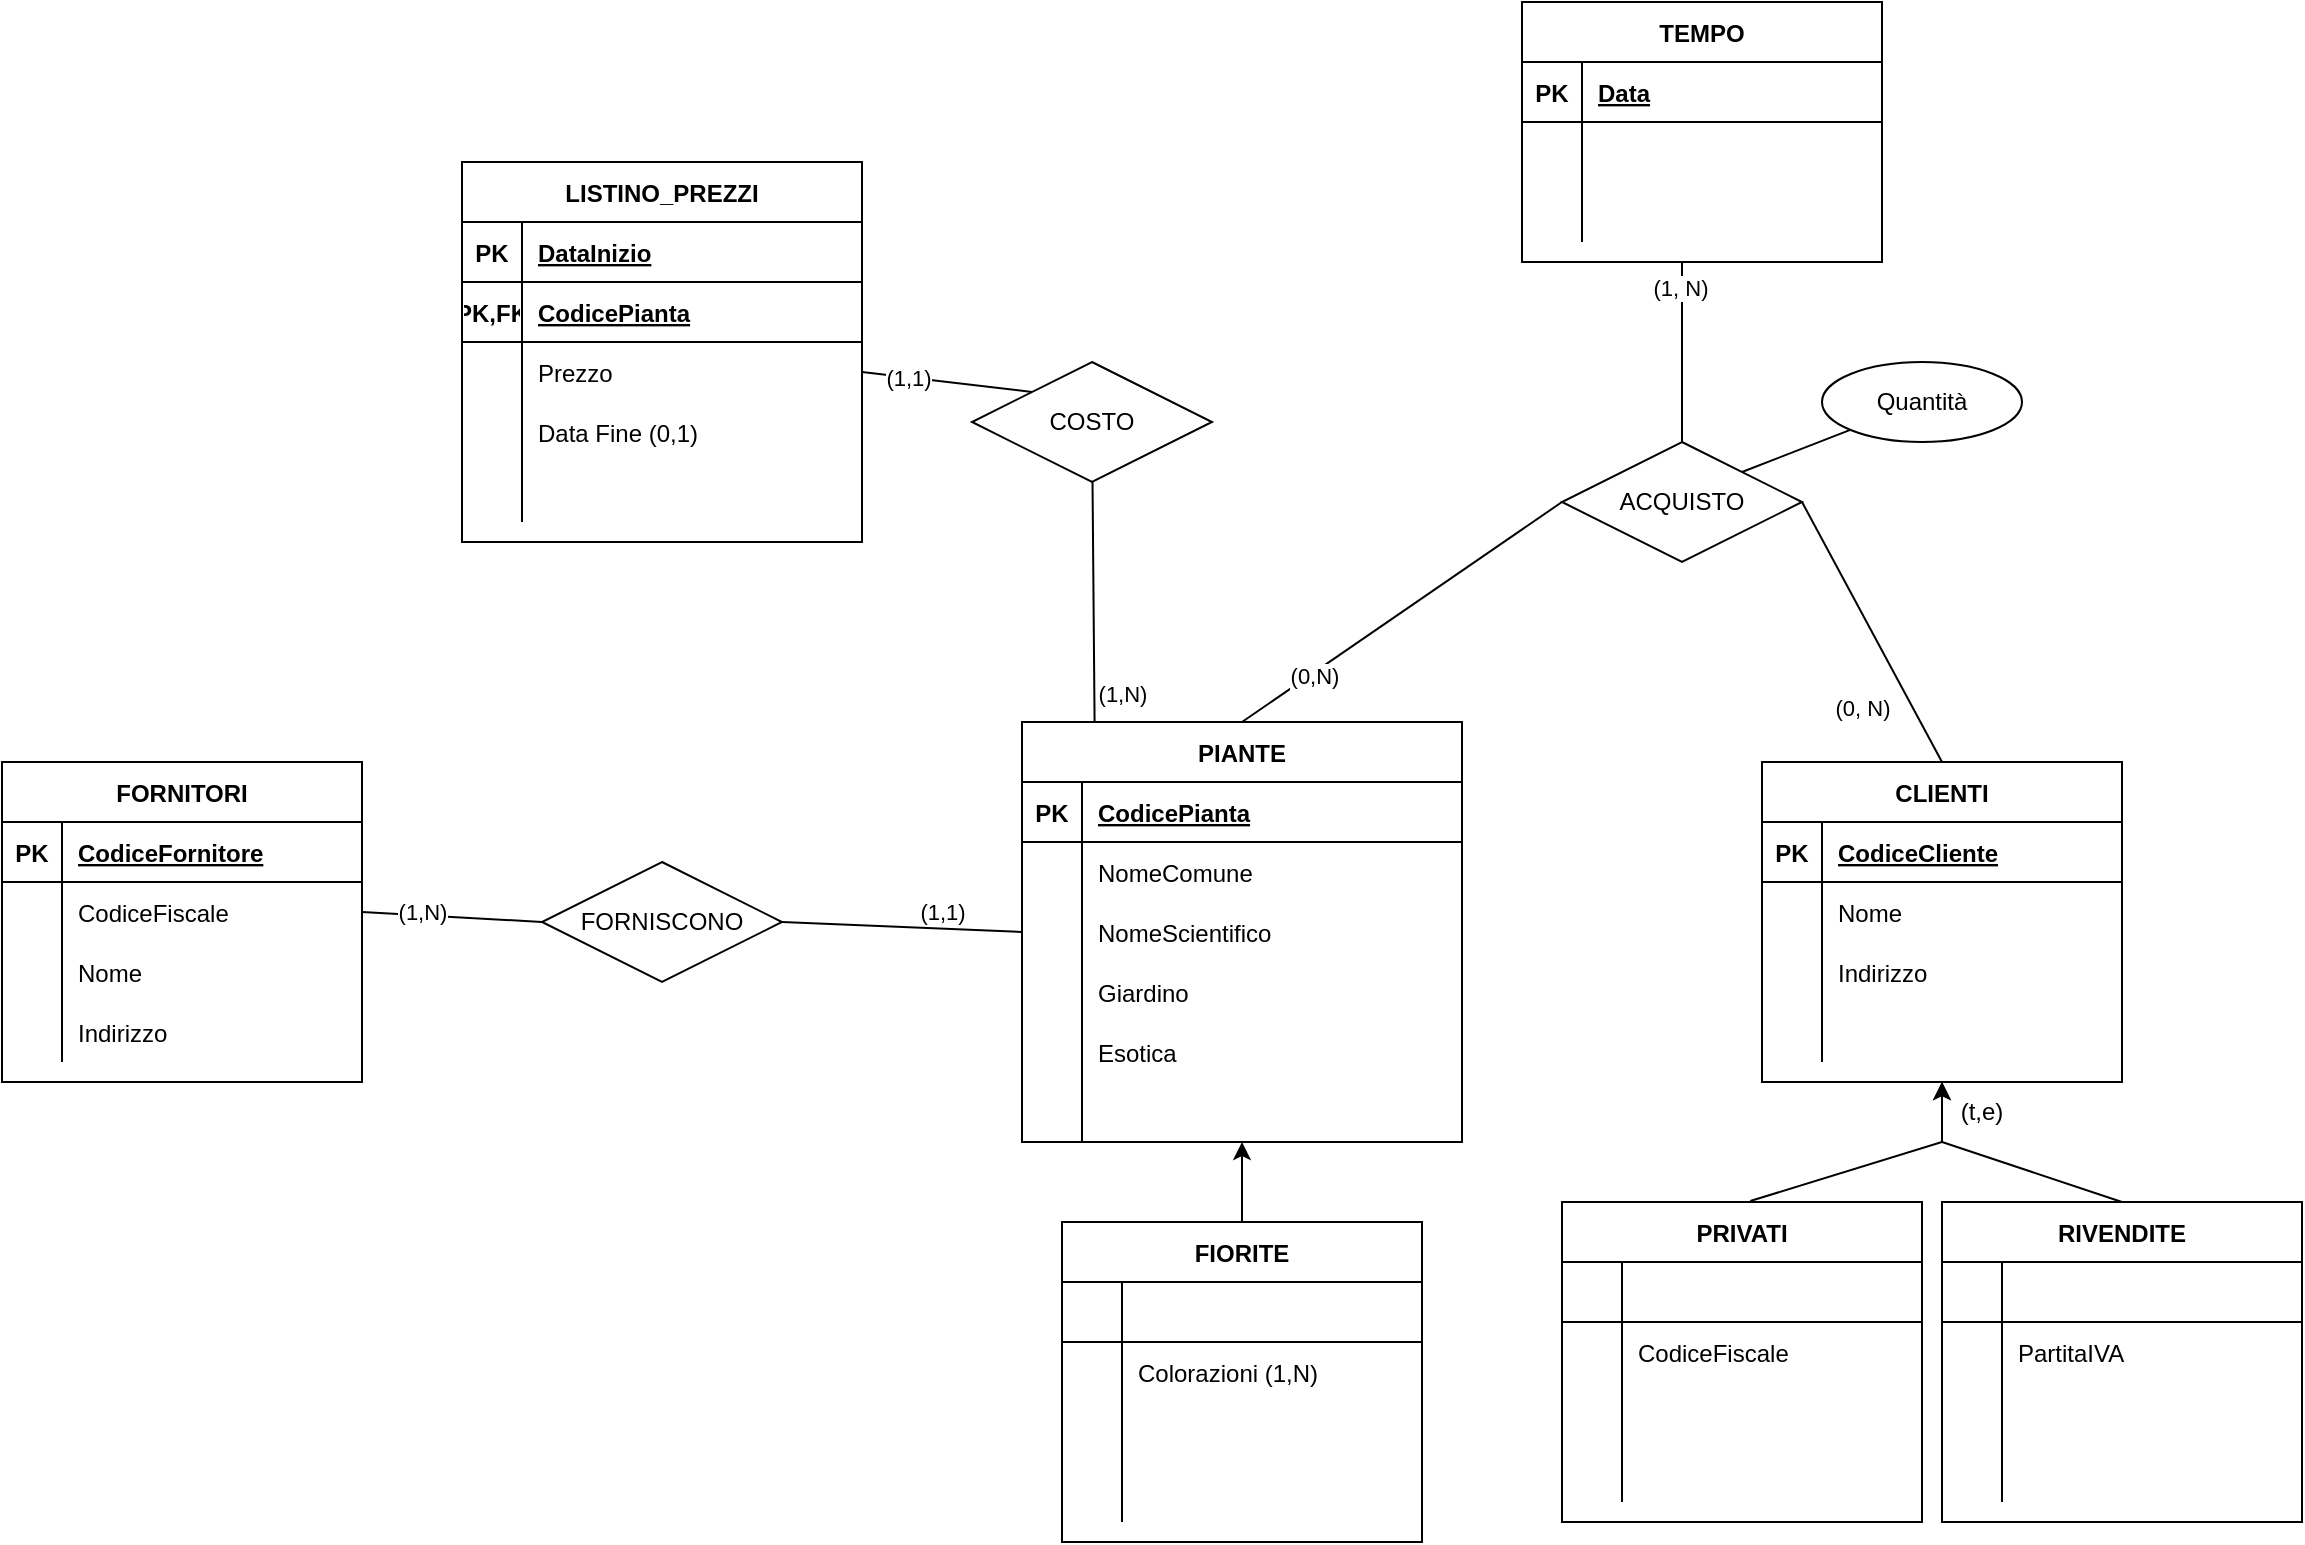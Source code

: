 <mxfile version="16.5.2" type="google"><diagram id="R2lEEEUBdFMjLlhIrx00" name="Page-1"><mxGraphModel dx="2506" dy="1959" grid="1" gridSize="10" guides="1" tooltips="1" connect="1" arrows="1" fold="1" page="1" pageScale="1" pageWidth="850" pageHeight="1100" math="0" shadow="0" extFonts="Permanent Marker^https://fonts.googleapis.com/css?family=Permanent+Marker"><root><mxCell id="0"/><mxCell id="1" parent="0"/><mxCell id="Vq4jefteLYb9g-fXjRY--1" value="PIANTE" style="shape=table;startSize=30;container=1;collapsible=1;childLayout=tableLayout;fixedRows=1;rowLines=0;fontStyle=1;align=center;resizeLast=1;" vertex="1" parent="1"><mxGeometry x="120" y="60" width="220" height="210" as="geometry"/></mxCell><mxCell id="Vq4jefteLYb9g-fXjRY--2" value="" style="shape=tableRow;horizontal=0;startSize=0;swimlaneHead=0;swimlaneBody=0;fillColor=none;collapsible=0;dropTarget=0;points=[[0,0.5],[1,0.5]];portConstraint=eastwest;top=0;left=0;right=0;bottom=1;" vertex="1" parent="Vq4jefteLYb9g-fXjRY--1"><mxGeometry y="30" width="220" height="30" as="geometry"/></mxCell><mxCell id="Vq4jefteLYb9g-fXjRY--3" value="PK" style="shape=partialRectangle;connectable=0;fillColor=none;top=0;left=0;bottom=0;right=0;fontStyle=1;overflow=hidden;" vertex="1" parent="Vq4jefteLYb9g-fXjRY--2"><mxGeometry width="30" height="30" as="geometry"><mxRectangle width="30" height="30" as="alternateBounds"/></mxGeometry></mxCell><mxCell id="Vq4jefteLYb9g-fXjRY--4" value="CodicePianta" style="shape=partialRectangle;connectable=0;fillColor=none;top=0;left=0;bottom=0;right=0;align=left;spacingLeft=6;fontStyle=5;overflow=hidden;" vertex="1" parent="Vq4jefteLYb9g-fXjRY--2"><mxGeometry x="30" width="190" height="30" as="geometry"><mxRectangle width="190" height="30" as="alternateBounds"/></mxGeometry></mxCell><mxCell id="Vq4jefteLYb9g-fXjRY--5" value="" style="shape=tableRow;horizontal=0;startSize=0;swimlaneHead=0;swimlaneBody=0;fillColor=none;collapsible=0;dropTarget=0;points=[[0,0.5],[1,0.5]];portConstraint=eastwest;top=0;left=0;right=0;bottom=0;" vertex="1" parent="Vq4jefteLYb9g-fXjRY--1"><mxGeometry y="60" width="220" height="30" as="geometry"/></mxCell><mxCell id="Vq4jefteLYb9g-fXjRY--6" value="" style="shape=partialRectangle;connectable=0;fillColor=none;top=0;left=0;bottom=0;right=0;editable=1;overflow=hidden;" vertex="1" parent="Vq4jefteLYb9g-fXjRY--5"><mxGeometry width="30" height="30" as="geometry"><mxRectangle width="30" height="30" as="alternateBounds"/></mxGeometry></mxCell><mxCell id="Vq4jefteLYb9g-fXjRY--7" value="NomeComune" style="shape=partialRectangle;connectable=0;fillColor=none;top=0;left=0;bottom=0;right=0;align=left;spacingLeft=6;overflow=hidden;" vertex="1" parent="Vq4jefteLYb9g-fXjRY--5"><mxGeometry x="30" width="190" height="30" as="geometry"><mxRectangle width="190" height="30" as="alternateBounds"/></mxGeometry></mxCell><mxCell id="Vq4jefteLYb9g-fXjRY--8" value="" style="shape=tableRow;horizontal=0;startSize=0;swimlaneHead=0;swimlaneBody=0;fillColor=none;collapsible=0;dropTarget=0;points=[[0,0.5],[1,0.5]];portConstraint=eastwest;top=0;left=0;right=0;bottom=0;" vertex="1" parent="Vq4jefteLYb9g-fXjRY--1"><mxGeometry y="90" width="220" height="30" as="geometry"/></mxCell><mxCell id="Vq4jefteLYb9g-fXjRY--9" value="" style="shape=partialRectangle;connectable=0;fillColor=none;top=0;left=0;bottom=0;right=0;editable=1;overflow=hidden;" vertex="1" parent="Vq4jefteLYb9g-fXjRY--8"><mxGeometry width="30" height="30" as="geometry"><mxRectangle width="30" height="30" as="alternateBounds"/></mxGeometry></mxCell><mxCell id="Vq4jefteLYb9g-fXjRY--10" value="NomeScientifico" style="shape=partialRectangle;connectable=0;fillColor=none;top=0;left=0;bottom=0;right=0;align=left;spacingLeft=6;overflow=hidden;" vertex="1" parent="Vq4jefteLYb9g-fXjRY--8"><mxGeometry x="30" width="190" height="30" as="geometry"><mxRectangle width="190" height="30" as="alternateBounds"/></mxGeometry></mxCell><mxCell id="Vq4jefteLYb9g-fXjRY--11" value="" style="shape=tableRow;horizontal=0;startSize=0;swimlaneHead=0;swimlaneBody=0;fillColor=none;collapsible=0;dropTarget=0;points=[[0,0.5],[1,0.5]];portConstraint=eastwest;top=0;left=0;right=0;bottom=0;" vertex="1" parent="Vq4jefteLYb9g-fXjRY--1"><mxGeometry y="120" width="220" height="30" as="geometry"/></mxCell><mxCell id="Vq4jefteLYb9g-fXjRY--12" value="" style="shape=partialRectangle;connectable=0;fillColor=none;top=0;left=0;bottom=0;right=0;editable=1;overflow=hidden;" vertex="1" parent="Vq4jefteLYb9g-fXjRY--11"><mxGeometry width="30" height="30" as="geometry"><mxRectangle width="30" height="30" as="alternateBounds"/></mxGeometry></mxCell><mxCell id="Vq4jefteLYb9g-fXjRY--13" value="Giardino" style="shape=partialRectangle;connectable=0;fillColor=none;top=0;left=0;bottom=0;right=0;align=left;spacingLeft=6;overflow=hidden;" vertex="1" parent="Vq4jefteLYb9g-fXjRY--11"><mxGeometry x="30" width="190" height="30" as="geometry"><mxRectangle width="190" height="30" as="alternateBounds"/></mxGeometry></mxCell><mxCell id="Vq4jefteLYb9g-fXjRY--54" value="" style="shape=tableRow;horizontal=0;startSize=0;swimlaneHead=0;swimlaneBody=0;fillColor=none;collapsible=0;dropTarget=0;points=[[0,0.5],[1,0.5]];portConstraint=eastwest;top=0;left=0;right=0;bottom=0;" vertex="1" parent="Vq4jefteLYb9g-fXjRY--1"><mxGeometry y="150" width="220" height="30" as="geometry"/></mxCell><mxCell id="Vq4jefteLYb9g-fXjRY--55" value="" style="shape=partialRectangle;connectable=0;fillColor=none;top=0;left=0;bottom=0;right=0;editable=1;overflow=hidden;" vertex="1" parent="Vq4jefteLYb9g-fXjRY--54"><mxGeometry width="30" height="30" as="geometry"><mxRectangle width="30" height="30" as="alternateBounds"/></mxGeometry></mxCell><mxCell id="Vq4jefteLYb9g-fXjRY--56" value="Esotica" style="shape=partialRectangle;connectable=0;fillColor=none;top=0;left=0;bottom=0;right=0;align=left;spacingLeft=6;overflow=hidden;" vertex="1" parent="Vq4jefteLYb9g-fXjRY--54"><mxGeometry x="30" width="190" height="30" as="geometry"><mxRectangle width="190" height="30" as="alternateBounds"/></mxGeometry></mxCell><mxCell id="Vq4jefteLYb9g-fXjRY--50" value="" style="shape=tableRow;horizontal=0;startSize=0;swimlaneHead=0;swimlaneBody=0;fillColor=none;collapsible=0;dropTarget=0;points=[[0,0.5],[1,0.5]];portConstraint=eastwest;top=0;left=0;right=0;bottom=0;" vertex="1" parent="Vq4jefteLYb9g-fXjRY--1"><mxGeometry y="180" width="220" height="30" as="geometry"/></mxCell><mxCell id="Vq4jefteLYb9g-fXjRY--51" value="" style="shape=partialRectangle;connectable=0;fillColor=none;top=0;left=0;bottom=0;right=0;editable=1;overflow=hidden;" vertex="1" parent="Vq4jefteLYb9g-fXjRY--50"><mxGeometry width="30" height="30" as="geometry"><mxRectangle width="30" height="30" as="alternateBounds"/></mxGeometry></mxCell><mxCell id="Vq4jefteLYb9g-fXjRY--52" value="" style="shape=partialRectangle;connectable=0;fillColor=none;top=0;left=0;bottom=0;right=0;align=left;spacingLeft=6;overflow=hidden;" vertex="1" parent="Vq4jefteLYb9g-fXjRY--50"><mxGeometry x="30" width="190" height="30" as="geometry"><mxRectangle width="190" height="30" as="alternateBounds"/></mxGeometry></mxCell><mxCell id="Vq4jefteLYb9g-fXjRY--70" value="FIORITE" style="shape=table;startSize=30;container=1;collapsible=1;childLayout=tableLayout;fixedRows=1;rowLines=0;fontStyle=1;align=center;resizeLast=1;" vertex="1" parent="1"><mxGeometry x="140" y="310" width="180" height="160" as="geometry"/></mxCell><mxCell id="Vq4jefteLYb9g-fXjRY--71" value="" style="shape=tableRow;horizontal=0;startSize=0;swimlaneHead=0;swimlaneBody=0;fillColor=none;collapsible=0;dropTarget=0;points=[[0,0.5],[1,0.5]];portConstraint=eastwest;top=0;left=0;right=0;bottom=1;" vertex="1" parent="Vq4jefteLYb9g-fXjRY--70"><mxGeometry y="30" width="180" height="30" as="geometry"/></mxCell><mxCell id="Vq4jefteLYb9g-fXjRY--72" value="" style="shape=partialRectangle;connectable=0;fillColor=none;top=0;left=0;bottom=0;right=0;fontStyle=1;overflow=hidden;" vertex="1" parent="Vq4jefteLYb9g-fXjRY--71"><mxGeometry width="30" height="30" as="geometry"><mxRectangle width="30" height="30" as="alternateBounds"/></mxGeometry></mxCell><mxCell id="Vq4jefteLYb9g-fXjRY--73" value="" style="shape=partialRectangle;connectable=0;fillColor=none;top=0;left=0;bottom=0;right=0;align=left;spacingLeft=6;fontStyle=5;overflow=hidden;" vertex="1" parent="Vq4jefteLYb9g-fXjRY--71"><mxGeometry x="30" width="150" height="30" as="geometry"><mxRectangle width="150" height="30" as="alternateBounds"/></mxGeometry></mxCell><mxCell id="Vq4jefteLYb9g-fXjRY--74" value="" style="shape=tableRow;horizontal=0;startSize=0;swimlaneHead=0;swimlaneBody=0;fillColor=none;collapsible=0;dropTarget=0;points=[[0,0.5],[1,0.5]];portConstraint=eastwest;top=0;left=0;right=0;bottom=0;" vertex="1" parent="Vq4jefteLYb9g-fXjRY--70"><mxGeometry y="60" width="180" height="30" as="geometry"/></mxCell><mxCell id="Vq4jefteLYb9g-fXjRY--75" value="" style="shape=partialRectangle;connectable=0;fillColor=none;top=0;left=0;bottom=0;right=0;editable=1;overflow=hidden;" vertex="1" parent="Vq4jefteLYb9g-fXjRY--74"><mxGeometry width="30" height="30" as="geometry"><mxRectangle width="30" height="30" as="alternateBounds"/></mxGeometry></mxCell><mxCell id="Vq4jefteLYb9g-fXjRY--76" value="Colorazioni (1,N)" style="shape=partialRectangle;connectable=0;fillColor=none;top=0;left=0;bottom=0;right=0;align=left;spacingLeft=6;overflow=hidden;" vertex="1" parent="Vq4jefteLYb9g-fXjRY--74"><mxGeometry x="30" width="150" height="30" as="geometry"><mxRectangle width="150" height="30" as="alternateBounds"/></mxGeometry></mxCell><mxCell id="Vq4jefteLYb9g-fXjRY--77" value="" style="shape=tableRow;horizontal=0;startSize=0;swimlaneHead=0;swimlaneBody=0;fillColor=none;collapsible=0;dropTarget=0;points=[[0,0.5],[1,0.5]];portConstraint=eastwest;top=0;left=0;right=0;bottom=0;" vertex="1" parent="Vq4jefteLYb9g-fXjRY--70"><mxGeometry y="90" width="180" height="30" as="geometry"/></mxCell><mxCell id="Vq4jefteLYb9g-fXjRY--78" value="" style="shape=partialRectangle;connectable=0;fillColor=none;top=0;left=0;bottom=0;right=0;editable=1;overflow=hidden;" vertex="1" parent="Vq4jefteLYb9g-fXjRY--77"><mxGeometry width="30" height="30" as="geometry"><mxRectangle width="30" height="30" as="alternateBounds"/></mxGeometry></mxCell><mxCell id="Vq4jefteLYb9g-fXjRY--79" value="" style="shape=partialRectangle;connectable=0;fillColor=none;top=0;left=0;bottom=0;right=0;align=left;spacingLeft=6;overflow=hidden;" vertex="1" parent="Vq4jefteLYb9g-fXjRY--77"><mxGeometry x="30" width="150" height="30" as="geometry"><mxRectangle width="150" height="30" as="alternateBounds"/></mxGeometry></mxCell><mxCell id="Vq4jefteLYb9g-fXjRY--80" value="" style="shape=tableRow;horizontal=0;startSize=0;swimlaneHead=0;swimlaneBody=0;fillColor=none;collapsible=0;dropTarget=0;points=[[0,0.5],[1,0.5]];portConstraint=eastwest;top=0;left=0;right=0;bottom=0;" vertex="1" parent="Vq4jefteLYb9g-fXjRY--70"><mxGeometry y="120" width="180" height="30" as="geometry"/></mxCell><mxCell id="Vq4jefteLYb9g-fXjRY--81" value="" style="shape=partialRectangle;connectable=0;fillColor=none;top=0;left=0;bottom=0;right=0;editable=1;overflow=hidden;" vertex="1" parent="Vq4jefteLYb9g-fXjRY--80"><mxGeometry width="30" height="30" as="geometry"><mxRectangle width="30" height="30" as="alternateBounds"/></mxGeometry></mxCell><mxCell id="Vq4jefteLYb9g-fXjRY--82" value="" style="shape=partialRectangle;connectable=0;fillColor=none;top=0;left=0;bottom=0;right=0;align=left;spacingLeft=6;overflow=hidden;" vertex="1" parent="Vq4jefteLYb9g-fXjRY--80"><mxGeometry x="30" width="150" height="30" as="geometry"><mxRectangle width="150" height="30" as="alternateBounds"/></mxGeometry></mxCell><mxCell id="Vq4jefteLYb9g-fXjRY--84" value="" style="endArrow=classic;html=1;rounded=0;exitX=0.5;exitY=0;exitDx=0;exitDy=0;entryX=0.5;entryY=1;entryDx=0;entryDy=0;entryPerimeter=0;" edge="1" parent="1" source="Vq4jefteLYb9g-fXjRY--70" target="Vq4jefteLYb9g-fXjRY--50"><mxGeometry width="50" height="50" relative="1" as="geometry"><mxPoint x="460" y="270" as="sourcePoint"/><mxPoint x="510" y="220" as="targetPoint"/><Array as="points"><mxPoint x="230" y="300"/></Array></mxGeometry></mxCell><mxCell id="Vq4jefteLYb9g-fXjRY--85" value="CLIENTI" style="shape=table;startSize=30;container=1;collapsible=1;childLayout=tableLayout;fixedRows=1;rowLines=0;fontStyle=1;align=center;resizeLast=1;" vertex="1" parent="1"><mxGeometry x="490" y="80" width="180" height="160" as="geometry"/></mxCell><mxCell id="Vq4jefteLYb9g-fXjRY--86" value="" style="shape=tableRow;horizontal=0;startSize=0;swimlaneHead=0;swimlaneBody=0;fillColor=none;collapsible=0;dropTarget=0;points=[[0,0.5],[1,0.5]];portConstraint=eastwest;top=0;left=0;right=0;bottom=1;" vertex="1" parent="Vq4jefteLYb9g-fXjRY--85"><mxGeometry y="30" width="180" height="30" as="geometry"/></mxCell><mxCell id="Vq4jefteLYb9g-fXjRY--87" value="PK" style="shape=partialRectangle;connectable=0;fillColor=none;top=0;left=0;bottom=0;right=0;fontStyle=1;overflow=hidden;" vertex="1" parent="Vq4jefteLYb9g-fXjRY--86"><mxGeometry width="30" height="30" as="geometry"><mxRectangle width="30" height="30" as="alternateBounds"/></mxGeometry></mxCell><mxCell id="Vq4jefteLYb9g-fXjRY--88" value="CodiceCliente" style="shape=partialRectangle;connectable=0;fillColor=none;top=0;left=0;bottom=0;right=0;align=left;spacingLeft=6;fontStyle=5;overflow=hidden;" vertex="1" parent="Vq4jefteLYb9g-fXjRY--86"><mxGeometry x="30" width="150" height="30" as="geometry"><mxRectangle width="150" height="30" as="alternateBounds"/></mxGeometry></mxCell><mxCell id="Vq4jefteLYb9g-fXjRY--89" value="" style="shape=tableRow;horizontal=0;startSize=0;swimlaneHead=0;swimlaneBody=0;fillColor=none;collapsible=0;dropTarget=0;points=[[0,0.5],[1,0.5]];portConstraint=eastwest;top=0;left=0;right=0;bottom=0;" vertex="1" parent="Vq4jefteLYb9g-fXjRY--85"><mxGeometry y="60" width="180" height="30" as="geometry"/></mxCell><mxCell id="Vq4jefteLYb9g-fXjRY--90" value="" style="shape=partialRectangle;connectable=0;fillColor=none;top=0;left=0;bottom=0;right=0;editable=1;overflow=hidden;" vertex="1" parent="Vq4jefteLYb9g-fXjRY--89"><mxGeometry width="30" height="30" as="geometry"><mxRectangle width="30" height="30" as="alternateBounds"/></mxGeometry></mxCell><mxCell id="Vq4jefteLYb9g-fXjRY--91" value="Nome" style="shape=partialRectangle;connectable=0;fillColor=none;top=0;left=0;bottom=0;right=0;align=left;spacingLeft=6;overflow=hidden;" vertex="1" parent="Vq4jefteLYb9g-fXjRY--89"><mxGeometry x="30" width="150" height="30" as="geometry"><mxRectangle width="150" height="30" as="alternateBounds"/></mxGeometry></mxCell><mxCell id="Vq4jefteLYb9g-fXjRY--92" value="" style="shape=tableRow;horizontal=0;startSize=0;swimlaneHead=0;swimlaneBody=0;fillColor=none;collapsible=0;dropTarget=0;points=[[0,0.5],[1,0.5]];portConstraint=eastwest;top=0;left=0;right=0;bottom=0;" vertex="1" parent="Vq4jefteLYb9g-fXjRY--85"><mxGeometry y="90" width="180" height="30" as="geometry"/></mxCell><mxCell id="Vq4jefteLYb9g-fXjRY--93" value="" style="shape=partialRectangle;connectable=0;fillColor=none;top=0;left=0;bottom=0;right=0;editable=1;overflow=hidden;" vertex="1" parent="Vq4jefteLYb9g-fXjRY--92"><mxGeometry width="30" height="30" as="geometry"><mxRectangle width="30" height="30" as="alternateBounds"/></mxGeometry></mxCell><mxCell id="Vq4jefteLYb9g-fXjRY--94" value="Indirizzo" style="shape=partialRectangle;connectable=0;fillColor=none;top=0;left=0;bottom=0;right=0;align=left;spacingLeft=6;overflow=hidden;" vertex="1" parent="Vq4jefteLYb9g-fXjRY--92"><mxGeometry x="30" width="150" height="30" as="geometry"><mxRectangle width="150" height="30" as="alternateBounds"/></mxGeometry></mxCell><mxCell id="Vq4jefteLYb9g-fXjRY--95" value="" style="shape=tableRow;horizontal=0;startSize=0;swimlaneHead=0;swimlaneBody=0;fillColor=none;collapsible=0;dropTarget=0;points=[[0,0.5],[1,0.5]];portConstraint=eastwest;top=0;left=0;right=0;bottom=0;" vertex="1" parent="Vq4jefteLYb9g-fXjRY--85"><mxGeometry y="120" width="180" height="30" as="geometry"/></mxCell><mxCell id="Vq4jefteLYb9g-fXjRY--96" value="" style="shape=partialRectangle;connectable=0;fillColor=none;top=0;left=0;bottom=0;right=0;editable=1;overflow=hidden;" vertex="1" parent="Vq4jefteLYb9g-fXjRY--95"><mxGeometry width="30" height="30" as="geometry"><mxRectangle width="30" height="30" as="alternateBounds"/></mxGeometry></mxCell><mxCell id="Vq4jefteLYb9g-fXjRY--97" value="" style="shape=partialRectangle;connectable=0;fillColor=none;top=0;left=0;bottom=0;right=0;align=left;spacingLeft=6;overflow=hidden;" vertex="1" parent="Vq4jefteLYb9g-fXjRY--95"><mxGeometry x="30" width="150" height="30" as="geometry"><mxRectangle width="150" height="30" as="alternateBounds"/></mxGeometry></mxCell><mxCell id="Vq4jefteLYb9g-fXjRY--98" value="PRIVATI" style="shape=table;startSize=30;container=1;collapsible=1;childLayout=tableLayout;fixedRows=1;rowLines=0;fontStyle=1;align=center;resizeLast=1;" vertex="1" parent="1"><mxGeometry x="390" y="300" width="180" height="160" as="geometry"/></mxCell><mxCell id="Vq4jefteLYb9g-fXjRY--99" value="" style="shape=tableRow;horizontal=0;startSize=0;swimlaneHead=0;swimlaneBody=0;fillColor=none;collapsible=0;dropTarget=0;points=[[0,0.5],[1,0.5]];portConstraint=eastwest;top=0;left=0;right=0;bottom=1;" vertex="1" parent="Vq4jefteLYb9g-fXjRY--98"><mxGeometry y="30" width="180" height="30" as="geometry"/></mxCell><mxCell id="Vq4jefteLYb9g-fXjRY--100" value="" style="shape=partialRectangle;connectable=0;fillColor=none;top=0;left=0;bottom=0;right=0;fontStyle=1;overflow=hidden;" vertex="1" parent="Vq4jefteLYb9g-fXjRY--99"><mxGeometry width="30" height="30" as="geometry"><mxRectangle width="30" height="30" as="alternateBounds"/></mxGeometry></mxCell><mxCell id="Vq4jefteLYb9g-fXjRY--101" value="" style="shape=partialRectangle;connectable=0;fillColor=none;top=0;left=0;bottom=0;right=0;align=left;spacingLeft=6;fontStyle=5;overflow=hidden;" vertex="1" parent="Vq4jefteLYb9g-fXjRY--99"><mxGeometry x="30" width="150" height="30" as="geometry"><mxRectangle width="150" height="30" as="alternateBounds"/></mxGeometry></mxCell><mxCell id="Vq4jefteLYb9g-fXjRY--105" value="" style="shape=tableRow;horizontal=0;startSize=0;swimlaneHead=0;swimlaneBody=0;fillColor=none;collapsible=0;dropTarget=0;points=[[0,0.5],[1,0.5]];portConstraint=eastwest;top=0;left=0;right=0;bottom=0;" vertex="1" parent="Vq4jefteLYb9g-fXjRY--98"><mxGeometry y="60" width="180" height="30" as="geometry"/></mxCell><mxCell id="Vq4jefteLYb9g-fXjRY--106" value="" style="shape=partialRectangle;connectable=0;fillColor=none;top=0;left=0;bottom=0;right=0;editable=1;overflow=hidden;" vertex="1" parent="Vq4jefteLYb9g-fXjRY--105"><mxGeometry width="30" height="30" as="geometry"><mxRectangle width="30" height="30" as="alternateBounds"/></mxGeometry></mxCell><mxCell id="Vq4jefteLYb9g-fXjRY--107" value="CodiceFiscale" style="shape=partialRectangle;connectable=0;fillColor=none;top=0;left=0;bottom=0;right=0;align=left;spacingLeft=6;overflow=hidden;" vertex="1" parent="Vq4jefteLYb9g-fXjRY--105"><mxGeometry x="30" width="150" height="30" as="geometry"><mxRectangle width="150" height="30" as="alternateBounds"/></mxGeometry></mxCell><mxCell id="Vq4jefteLYb9g-fXjRY--108" value="" style="shape=tableRow;horizontal=0;startSize=0;swimlaneHead=0;swimlaneBody=0;fillColor=none;collapsible=0;dropTarget=0;points=[[0,0.5],[1,0.5]];portConstraint=eastwest;top=0;left=0;right=0;bottom=0;" vertex="1" parent="Vq4jefteLYb9g-fXjRY--98"><mxGeometry y="90" width="180" height="30" as="geometry"/></mxCell><mxCell id="Vq4jefteLYb9g-fXjRY--109" value="" style="shape=partialRectangle;connectable=0;fillColor=none;top=0;left=0;bottom=0;right=0;editable=1;overflow=hidden;" vertex="1" parent="Vq4jefteLYb9g-fXjRY--108"><mxGeometry width="30" height="30" as="geometry"><mxRectangle width="30" height="30" as="alternateBounds"/></mxGeometry></mxCell><mxCell id="Vq4jefteLYb9g-fXjRY--110" value="" style="shape=partialRectangle;connectable=0;fillColor=none;top=0;left=0;bottom=0;right=0;align=left;spacingLeft=6;overflow=hidden;" vertex="1" parent="Vq4jefteLYb9g-fXjRY--108"><mxGeometry x="30" width="150" height="30" as="geometry"><mxRectangle width="150" height="30" as="alternateBounds"/></mxGeometry></mxCell><mxCell id="Vq4jefteLYb9g-fXjRY--136" value="" style="shape=tableRow;horizontal=0;startSize=0;swimlaneHead=0;swimlaneBody=0;fillColor=none;collapsible=0;dropTarget=0;points=[[0,0.5],[1,0.5]];portConstraint=eastwest;top=0;left=0;right=0;bottom=0;" vertex="1" parent="Vq4jefteLYb9g-fXjRY--98"><mxGeometry y="120" width="180" height="30" as="geometry"/></mxCell><mxCell id="Vq4jefteLYb9g-fXjRY--137" value="" style="shape=partialRectangle;connectable=0;fillColor=none;top=0;left=0;bottom=0;right=0;editable=1;overflow=hidden;" vertex="1" parent="Vq4jefteLYb9g-fXjRY--136"><mxGeometry width="30" height="30" as="geometry"><mxRectangle width="30" height="30" as="alternateBounds"/></mxGeometry></mxCell><mxCell id="Vq4jefteLYb9g-fXjRY--138" value="" style="shape=partialRectangle;connectable=0;fillColor=none;top=0;left=0;bottom=0;right=0;align=left;spacingLeft=6;overflow=hidden;" vertex="1" parent="Vq4jefteLYb9g-fXjRY--136"><mxGeometry x="30" width="150" height="30" as="geometry"><mxRectangle width="150" height="30" as="alternateBounds"/></mxGeometry></mxCell><mxCell id="Vq4jefteLYb9g-fXjRY--124" value="RIVENDITE" style="shape=table;startSize=30;container=1;collapsible=1;childLayout=tableLayout;fixedRows=1;rowLines=0;fontStyle=1;align=center;resizeLast=1;" vertex="1" parent="1"><mxGeometry x="580" y="300" width="180" height="160" as="geometry"/></mxCell><mxCell id="Vq4jefteLYb9g-fXjRY--125" value="" style="shape=tableRow;horizontal=0;startSize=0;swimlaneHead=0;swimlaneBody=0;fillColor=none;collapsible=0;dropTarget=0;points=[[0,0.5],[1,0.5]];portConstraint=eastwest;top=0;left=0;right=0;bottom=1;" vertex="1" parent="Vq4jefteLYb9g-fXjRY--124"><mxGeometry y="30" width="180" height="30" as="geometry"/></mxCell><mxCell id="Vq4jefteLYb9g-fXjRY--126" value="" style="shape=partialRectangle;connectable=0;fillColor=none;top=0;left=0;bottom=0;right=0;fontStyle=1;overflow=hidden;" vertex="1" parent="Vq4jefteLYb9g-fXjRY--125"><mxGeometry width="30" height="30" as="geometry"><mxRectangle width="30" height="30" as="alternateBounds"/></mxGeometry></mxCell><mxCell id="Vq4jefteLYb9g-fXjRY--127" value="" style="shape=partialRectangle;connectable=0;fillColor=none;top=0;left=0;bottom=0;right=0;align=left;spacingLeft=6;fontStyle=5;overflow=hidden;" vertex="1" parent="Vq4jefteLYb9g-fXjRY--125"><mxGeometry x="30" width="150" height="30" as="geometry"><mxRectangle width="150" height="30" as="alternateBounds"/></mxGeometry></mxCell><mxCell id="Vq4jefteLYb9g-fXjRY--128" value="" style="shape=tableRow;horizontal=0;startSize=0;swimlaneHead=0;swimlaneBody=0;fillColor=none;collapsible=0;dropTarget=0;points=[[0,0.5],[1,0.5]];portConstraint=eastwest;top=0;left=0;right=0;bottom=0;" vertex="1" parent="Vq4jefteLYb9g-fXjRY--124"><mxGeometry y="60" width="180" height="30" as="geometry"/></mxCell><mxCell id="Vq4jefteLYb9g-fXjRY--129" value="" style="shape=partialRectangle;connectable=0;fillColor=none;top=0;left=0;bottom=0;right=0;editable=1;overflow=hidden;" vertex="1" parent="Vq4jefteLYb9g-fXjRY--128"><mxGeometry width="30" height="30" as="geometry"><mxRectangle width="30" height="30" as="alternateBounds"/></mxGeometry></mxCell><mxCell id="Vq4jefteLYb9g-fXjRY--130" value="PartitaIVA" style="shape=partialRectangle;connectable=0;fillColor=none;top=0;left=0;bottom=0;right=0;align=left;spacingLeft=6;overflow=hidden;" vertex="1" parent="Vq4jefteLYb9g-fXjRY--128"><mxGeometry x="30" width="150" height="30" as="geometry"><mxRectangle width="150" height="30" as="alternateBounds"/></mxGeometry></mxCell><mxCell id="Vq4jefteLYb9g-fXjRY--131" value="" style="shape=tableRow;horizontal=0;startSize=0;swimlaneHead=0;swimlaneBody=0;fillColor=none;collapsible=0;dropTarget=0;points=[[0,0.5],[1,0.5]];portConstraint=eastwest;top=0;left=0;right=0;bottom=0;" vertex="1" parent="Vq4jefteLYb9g-fXjRY--124"><mxGeometry y="90" width="180" height="30" as="geometry"/></mxCell><mxCell id="Vq4jefteLYb9g-fXjRY--132" value="" style="shape=partialRectangle;connectable=0;fillColor=none;top=0;left=0;bottom=0;right=0;editable=1;overflow=hidden;" vertex="1" parent="Vq4jefteLYb9g-fXjRY--131"><mxGeometry width="30" height="30" as="geometry"><mxRectangle width="30" height="30" as="alternateBounds"/></mxGeometry></mxCell><mxCell id="Vq4jefteLYb9g-fXjRY--133" value="" style="shape=partialRectangle;connectable=0;fillColor=none;top=0;left=0;bottom=0;right=0;align=left;spacingLeft=6;overflow=hidden;" vertex="1" parent="Vq4jefteLYb9g-fXjRY--131"><mxGeometry x="30" width="150" height="30" as="geometry"><mxRectangle width="150" height="30" as="alternateBounds"/></mxGeometry></mxCell><mxCell id="Vq4jefteLYb9g-fXjRY--139" value="" style="shape=tableRow;horizontal=0;startSize=0;swimlaneHead=0;swimlaneBody=0;fillColor=none;collapsible=0;dropTarget=0;points=[[0,0.5],[1,0.5]];portConstraint=eastwest;top=0;left=0;right=0;bottom=0;" vertex="1" parent="Vq4jefteLYb9g-fXjRY--124"><mxGeometry y="120" width="180" height="30" as="geometry"/></mxCell><mxCell id="Vq4jefteLYb9g-fXjRY--140" value="" style="shape=partialRectangle;connectable=0;fillColor=none;top=0;left=0;bottom=0;right=0;editable=1;overflow=hidden;" vertex="1" parent="Vq4jefteLYb9g-fXjRY--139"><mxGeometry width="30" height="30" as="geometry"><mxRectangle width="30" height="30" as="alternateBounds"/></mxGeometry></mxCell><mxCell id="Vq4jefteLYb9g-fXjRY--141" value="" style="shape=partialRectangle;connectable=0;fillColor=none;top=0;left=0;bottom=0;right=0;align=left;spacingLeft=6;overflow=hidden;" vertex="1" parent="Vq4jefteLYb9g-fXjRY--139"><mxGeometry x="30" width="150" height="30" as="geometry"><mxRectangle width="150" height="30" as="alternateBounds"/></mxGeometry></mxCell><mxCell id="Vq4jefteLYb9g-fXjRY--134" value="" style="endArrow=classic;html=1;rounded=0;entryX=0.5;entryY=1;entryDx=0;entryDy=0;exitX=0.523;exitY=-0.003;exitDx=0;exitDy=0;exitPerimeter=0;" edge="1" parent="1" source="Vq4jefteLYb9g-fXjRY--98" target="Vq4jefteLYb9g-fXjRY--85"><mxGeometry width="50" height="50" relative="1" as="geometry"><mxPoint x="470" y="310" as="sourcePoint"/><mxPoint x="520" y="260" as="targetPoint"/><Array as="points"><mxPoint x="580" y="270"/></Array></mxGeometry></mxCell><mxCell id="Vq4jefteLYb9g-fXjRY--135" value="" style="endArrow=classic;html=1;rounded=0;exitX=0.5;exitY=0;exitDx=0;exitDy=0;" edge="1" parent="1" source="Vq4jefteLYb9g-fXjRY--124"><mxGeometry width="50" height="50" relative="1" as="geometry"><mxPoint x="660" y="290" as="sourcePoint"/><mxPoint x="580" y="240" as="targetPoint"/><Array as="points"><mxPoint x="580" y="270"/></Array></mxGeometry></mxCell><mxCell id="Vq4jefteLYb9g-fXjRY--142" value="(t,e)" style="text;html=1;strokeColor=none;fillColor=none;align=center;verticalAlign=middle;whiteSpace=wrap;rounded=0;" vertex="1" parent="1"><mxGeometry x="570" y="240" width="60" height="30" as="geometry"/></mxCell><mxCell id="Vq4jefteLYb9g-fXjRY--143" value="FORNITORI" style="shape=table;startSize=30;container=1;collapsible=1;childLayout=tableLayout;fixedRows=1;rowLines=0;fontStyle=1;align=center;resizeLast=1;" vertex="1" parent="1"><mxGeometry x="-390" y="80" width="180" height="160" as="geometry"/></mxCell><mxCell id="Vq4jefteLYb9g-fXjRY--144" value="" style="shape=tableRow;horizontal=0;startSize=0;swimlaneHead=0;swimlaneBody=0;fillColor=none;collapsible=0;dropTarget=0;points=[[0,0.5],[1,0.5]];portConstraint=eastwest;top=0;left=0;right=0;bottom=1;" vertex="1" parent="Vq4jefteLYb9g-fXjRY--143"><mxGeometry y="30" width="180" height="30" as="geometry"/></mxCell><mxCell id="Vq4jefteLYb9g-fXjRY--145" value="PK" style="shape=partialRectangle;connectable=0;fillColor=none;top=0;left=0;bottom=0;right=0;fontStyle=1;overflow=hidden;" vertex="1" parent="Vq4jefteLYb9g-fXjRY--144"><mxGeometry width="30" height="30" as="geometry"><mxRectangle width="30" height="30" as="alternateBounds"/></mxGeometry></mxCell><mxCell id="Vq4jefteLYb9g-fXjRY--146" value="CodiceFornitore" style="shape=partialRectangle;connectable=0;fillColor=none;top=0;left=0;bottom=0;right=0;align=left;spacingLeft=6;fontStyle=5;overflow=hidden;" vertex="1" parent="Vq4jefteLYb9g-fXjRY--144"><mxGeometry x="30" width="150" height="30" as="geometry"><mxRectangle width="150" height="30" as="alternateBounds"/></mxGeometry></mxCell><mxCell id="Vq4jefteLYb9g-fXjRY--147" value="" style="shape=tableRow;horizontal=0;startSize=0;swimlaneHead=0;swimlaneBody=0;fillColor=none;collapsible=0;dropTarget=0;points=[[0,0.5],[1,0.5]];portConstraint=eastwest;top=0;left=0;right=0;bottom=0;" vertex="1" parent="Vq4jefteLYb9g-fXjRY--143"><mxGeometry y="60" width="180" height="30" as="geometry"/></mxCell><mxCell id="Vq4jefteLYb9g-fXjRY--148" value="" style="shape=partialRectangle;connectable=0;fillColor=none;top=0;left=0;bottom=0;right=0;editable=1;overflow=hidden;" vertex="1" parent="Vq4jefteLYb9g-fXjRY--147"><mxGeometry width="30" height="30" as="geometry"><mxRectangle width="30" height="30" as="alternateBounds"/></mxGeometry></mxCell><mxCell id="Vq4jefteLYb9g-fXjRY--149" value="CodiceFiscale" style="shape=partialRectangle;connectable=0;fillColor=none;top=0;left=0;bottom=0;right=0;align=left;spacingLeft=6;overflow=hidden;" vertex="1" parent="Vq4jefteLYb9g-fXjRY--147"><mxGeometry x="30" width="150" height="30" as="geometry"><mxRectangle width="150" height="30" as="alternateBounds"/></mxGeometry></mxCell><mxCell id="Vq4jefteLYb9g-fXjRY--150" value="" style="shape=tableRow;horizontal=0;startSize=0;swimlaneHead=0;swimlaneBody=0;fillColor=none;collapsible=0;dropTarget=0;points=[[0,0.5],[1,0.5]];portConstraint=eastwest;top=0;left=0;right=0;bottom=0;" vertex="1" parent="Vq4jefteLYb9g-fXjRY--143"><mxGeometry y="90" width="180" height="30" as="geometry"/></mxCell><mxCell id="Vq4jefteLYb9g-fXjRY--151" value="" style="shape=partialRectangle;connectable=0;fillColor=none;top=0;left=0;bottom=0;right=0;editable=1;overflow=hidden;" vertex="1" parent="Vq4jefteLYb9g-fXjRY--150"><mxGeometry width="30" height="30" as="geometry"><mxRectangle width="30" height="30" as="alternateBounds"/></mxGeometry></mxCell><mxCell id="Vq4jefteLYb9g-fXjRY--152" value="Nome" style="shape=partialRectangle;connectable=0;fillColor=none;top=0;left=0;bottom=0;right=0;align=left;spacingLeft=6;overflow=hidden;" vertex="1" parent="Vq4jefteLYb9g-fXjRY--150"><mxGeometry x="30" width="150" height="30" as="geometry"><mxRectangle width="150" height="30" as="alternateBounds"/></mxGeometry></mxCell><mxCell id="Vq4jefteLYb9g-fXjRY--153" value="" style="shape=tableRow;horizontal=0;startSize=0;swimlaneHead=0;swimlaneBody=0;fillColor=none;collapsible=0;dropTarget=0;points=[[0,0.5],[1,0.5]];portConstraint=eastwest;top=0;left=0;right=0;bottom=0;" vertex="1" parent="Vq4jefteLYb9g-fXjRY--143"><mxGeometry y="120" width="180" height="30" as="geometry"/></mxCell><mxCell id="Vq4jefteLYb9g-fXjRY--154" value="" style="shape=partialRectangle;connectable=0;fillColor=none;top=0;left=0;bottom=0;right=0;editable=1;overflow=hidden;" vertex="1" parent="Vq4jefteLYb9g-fXjRY--153"><mxGeometry width="30" height="30" as="geometry"><mxRectangle width="30" height="30" as="alternateBounds"/></mxGeometry></mxCell><mxCell id="Vq4jefteLYb9g-fXjRY--155" value="Indirizzo" style="shape=partialRectangle;connectable=0;fillColor=none;top=0;left=0;bottom=0;right=0;align=left;spacingLeft=6;overflow=hidden;" vertex="1" parent="Vq4jefteLYb9g-fXjRY--153"><mxGeometry x="30" width="150" height="30" as="geometry"><mxRectangle width="150" height="30" as="alternateBounds"/></mxGeometry></mxCell><mxCell id="Vq4jefteLYb9g-fXjRY--156" value="FORNISCONO" style="shape=rhombus;perimeter=rhombusPerimeter;whiteSpace=wrap;html=1;align=center;" vertex="1" parent="1"><mxGeometry x="-120" y="130" width="120" height="60" as="geometry"/></mxCell><mxCell id="Vq4jefteLYb9g-fXjRY--157" value="" style="endArrow=none;html=1;rounded=0;entryX=0;entryY=0.5;entryDx=0;entryDy=0;exitX=1;exitY=0.5;exitDx=0;exitDy=0;" edge="1" parent="1" source="Vq4jefteLYb9g-fXjRY--147" target="Vq4jefteLYb9g-fXjRY--156"><mxGeometry width="50" height="50" relative="1" as="geometry"><mxPoint x="-220" y="320" as="sourcePoint"/><mxPoint x="-170" y="270" as="targetPoint"/></mxGeometry></mxCell><mxCell id="Vq4jefteLYb9g-fXjRY--160" value="(1,N)" style="edgeLabel;html=1;align=center;verticalAlign=middle;resizable=0;points=[];" vertex="1" connectable="0" parent="Vq4jefteLYb9g-fXjRY--157"><mxGeometry x="-0.362" relative="1" as="geometry"><mxPoint x="1" y="-2" as="offset"/></mxGeometry></mxCell><mxCell id="Vq4jefteLYb9g-fXjRY--158" value="" style="endArrow=none;html=1;rounded=0;entryX=1;entryY=0.5;entryDx=0;entryDy=0;exitX=0;exitY=0.5;exitDx=0;exitDy=0;" edge="1" parent="1" source="Vq4jefteLYb9g-fXjRY--8" target="Vq4jefteLYb9g-fXjRY--156"><mxGeometry width="50" height="50" relative="1" as="geometry"><mxPoint x="110" y="160" as="sourcePoint"/><mxPoint x="30" y="240" as="targetPoint"/></mxGeometry></mxCell><mxCell id="Vq4jefteLYb9g-fXjRY--161" value="(1,1)" style="edgeLabel;html=1;align=center;verticalAlign=middle;resizable=0;points=[];" vertex="1" connectable="0" parent="Vq4jefteLYb9g-fXjRY--158"><mxGeometry x="-0.397" relative="1" as="geometry"><mxPoint x="-4" y="-9" as="offset"/></mxGeometry></mxCell><mxCell id="Vq4jefteLYb9g-fXjRY--162" value="ACQUISTO" style="shape=rhombus;perimeter=rhombusPerimeter;whiteSpace=wrap;html=1;align=center;" vertex="1" parent="1"><mxGeometry x="390" y="-80" width="120" height="60" as="geometry"/></mxCell><mxCell id="Vq4jefteLYb9g-fXjRY--164" value="" style="endArrow=none;html=1;rounded=0;entryX=0;entryY=0.5;entryDx=0;entryDy=0;exitX=0.5;exitY=0;exitDx=0;exitDy=0;" edge="1" parent="1" source="Vq4jefteLYb9g-fXjRY--1" target="Vq4jefteLYb9g-fXjRY--162"><mxGeometry width="50" height="50" relative="1" as="geometry"><mxPoint x="210" y="-20" as="sourcePoint"/><mxPoint x="260" y="-70" as="targetPoint"/></mxGeometry></mxCell><mxCell id="Vq4jefteLYb9g-fXjRY--184" value="(0,N)" style="edgeLabel;html=1;align=center;verticalAlign=middle;resizable=0;points=[];" vertex="1" connectable="0" parent="Vq4jefteLYb9g-fXjRY--164"><mxGeometry x="-0.561" y="-1" relative="1" as="geometry"><mxPoint as="offset"/></mxGeometry></mxCell><mxCell id="Vq4jefteLYb9g-fXjRY--165" value="" style="endArrow=none;html=1;rounded=0;entryX=1;entryY=0.5;entryDx=0;entryDy=0;exitX=0.5;exitY=0;exitDx=0;exitDy=0;" edge="1" parent="1" source="Vq4jefteLYb9g-fXjRY--85" target="Vq4jefteLYb9g-fXjRY--162"><mxGeometry width="50" height="50" relative="1" as="geometry"><mxPoint x="550" y="60" as="sourcePoint"/><mxPoint x="600" y="10" as="targetPoint"/></mxGeometry></mxCell><mxCell id="Vq4jefteLYb9g-fXjRY--182" value="(0, N)" style="edgeLabel;html=1;align=center;verticalAlign=middle;resizable=0;points=[];" vertex="1" connectable="0" parent="Vq4jefteLYb9g-fXjRY--165"><mxGeometry x="-0.564" y="3" relative="1" as="geometry"><mxPoint x="-22" as="offset"/></mxGeometry></mxCell><mxCell id="Vq4jefteLYb9g-fXjRY--166" value="TEMPO" style="shape=table;startSize=30;container=1;collapsible=1;childLayout=tableLayout;fixedRows=1;rowLines=0;fontStyle=1;align=center;resizeLast=1;" vertex="1" parent="1"><mxGeometry x="370" y="-300" width="180" height="130" as="geometry"/></mxCell><mxCell id="Vq4jefteLYb9g-fXjRY--167" value="" style="shape=tableRow;horizontal=0;startSize=0;swimlaneHead=0;swimlaneBody=0;fillColor=none;collapsible=0;dropTarget=0;points=[[0,0.5],[1,0.5]];portConstraint=eastwest;top=0;left=0;right=0;bottom=1;" vertex="1" parent="Vq4jefteLYb9g-fXjRY--166"><mxGeometry y="30" width="180" height="30" as="geometry"/></mxCell><mxCell id="Vq4jefteLYb9g-fXjRY--168" value="PK" style="shape=partialRectangle;connectable=0;fillColor=none;top=0;left=0;bottom=0;right=0;fontStyle=1;overflow=hidden;" vertex="1" parent="Vq4jefteLYb9g-fXjRY--167"><mxGeometry width="30" height="30" as="geometry"><mxRectangle width="30" height="30" as="alternateBounds"/></mxGeometry></mxCell><mxCell id="Vq4jefteLYb9g-fXjRY--169" value="Data" style="shape=partialRectangle;connectable=0;fillColor=none;top=0;left=0;bottom=0;right=0;align=left;spacingLeft=6;fontStyle=5;overflow=hidden;" vertex="1" parent="Vq4jefteLYb9g-fXjRY--167"><mxGeometry x="30" width="150" height="30" as="geometry"><mxRectangle width="150" height="30" as="alternateBounds"/></mxGeometry></mxCell><mxCell id="Vq4jefteLYb9g-fXjRY--173" value="" style="shape=tableRow;horizontal=0;startSize=0;swimlaneHead=0;swimlaneBody=0;fillColor=none;collapsible=0;dropTarget=0;points=[[0,0.5],[1,0.5]];portConstraint=eastwest;top=0;left=0;right=0;bottom=0;" vertex="1" parent="Vq4jefteLYb9g-fXjRY--166"><mxGeometry y="60" width="180" height="30" as="geometry"/></mxCell><mxCell id="Vq4jefteLYb9g-fXjRY--174" value="" style="shape=partialRectangle;connectable=0;fillColor=none;top=0;left=0;bottom=0;right=0;editable=1;overflow=hidden;" vertex="1" parent="Vq4jefteLYb9g-fXjRY--173"><mxGeometry width="30" height="30" as="geometry"><mxRectangle width="30" height="30" as="alternateBounds"/></mxGeometry></mxCell><mxCell id="Vq4jefteLYb9g-fXjRY--175" value="" style="shape=partialRectangle;connectable=0;fillColor=none;top=0;left=0;bottom=0;right=0;align=left;spacingLeft=6;overflow=hidden;" vertex="1" parent="Vq4jefteLYb9g-fXjRY--173"><mxGeometry x="30" width="150" height="30" as="geometry"><mxRectangle width="150" height="30" as="alternateBounds"/></mxGeometry></mxCell><mxCell id="Vq4jefteLYb9g-fXjRY--176" value="" style="shape=tableRow;horizontal=0;startSize=0;swimlaneHead=0;swimlaneBody=0;fillColor=none;collapsible=0;dropTarget=0;points=[[0,0.5],[1,0.5]];portConstraint=eastwest;top=0;left=0;right=0;bottom=0;" vertex="1" parent="Vq4jefteLYb9g-fXjRY--166"><mxGeometry y="90" width="180" height="30" as="geometry"/></mxCell><mxCell id="Vq4jefteLYb9g-fXjRY--177" value="" style="shape=partialRectangle;connectable=0;fillColor=none;top=0;left=0;bottom=0;right=0;editable=1;overflow=hidden;" vertex="1" parent="Vq4jefteLYb9g-fXjRY--176"><mxGeometry width="30" height="30" as="geometry"><mxRectangle width="30" height="30" as="alternateBounds"/></mxGeometry></mxCell><mxCell id="Vq4jefteLYb9g-fXjRY--178" value="" style="shape=partialRectangle;connectable=0;fillColor=none;top=0;left=0;bottom=0;right=0;align=left;spacingLeft=6;overflow=hidden;" vertex="1" parent="Vq4jefteLYb9g-fXjRY--176"><mxGeometry x="30" width="150" height="30" as="geometry"><mxRectangle width="150" height="30" as="alternateBounds"/></mxGeometry></mxCell><mxCell id="Vq4jefteLYb9g-fXjRY--179" value="" style="endArrow=none;html=1;rounded=0;exitX=0.5;exitY=0;exitDx=0;exitDy=0;" edge="1" parent="1" source="Vq4jefteLYb9g-fXjRY--162"><mxGeometry width="50" height="50" relative="1" as="geometry"><mxPoint x="310" y="-90" as="sourcePoint"/><mxPoint x="450" y="-170" as="targetPoint"/></mxGeometry></mxCell><mxCell id="Vq4jefteLYb9g-fXjRY--183" value="(1, N)" style="edgeLabel;html=1;align=center;verticalAlign=middle;resizable=0;points=[];" vertex="1" connectable="0" parent="Vq4jefteLYb9g-fXjRY--179"><mxGeometry x="0.707" y="1" relative="1" as="geometry"><mxPoint as="offset"/></mxGeometry></mxCell><mxCell id="Vq4jefteLYb9g-fXjRY--180" value="Quantità" style="ellipse;whiteSpace=wrap;html=1;align=center;" vertex="1" parent="1"><mxGeometry x="520" y="-120" width="100" height="40" as="geometry"/></mxCell><mxCell id="Vq4jefteLYb9g-fXjRY--181" value="" style="endArrow=none;html=1;rounded=0;exitX=1;exitY=0;exitDx=0;exitDy=0;" edge="1" parent="1" source="Vq4jefteLYb9g-fXjRY--162" target="Vq4jefteLYb9g-fXjRY--180"><mxGeometry width="50" height="50" relative="1" as="geometry"><mxPoint x="470" y="-50" as="sourcePoint"/><mxPoint x="520" y="-100" as="targetPoint"/></mxGeometry></mxCell><mxCell id="Vq4jefteLYb9g-fXjRY--185" value="LISTINO_PREZZI" style="shape=table;startSize=30;container=1;collapsible=1;childLayout=tableLayout;fixedRows=1;rowLines=0;fontStyle=1;align=center;resizeLast=1;" vertex="1" parent="1"><mxGeometry x="-160" y="-220" width="200" height="190" as="geometry"/></mxCell><mxCell id="Vq4jefteLYb9g-fXjRY--186" value="" style="shape=tableRow;horizontal=0;startSize=0;swimlaneHead=0;swimlaneBody=0;fillColor=none;collapsible=0;dropTarget=0;points=[[0,0.5],[1,0.5]];portConstraint=eastwest;top=0;left=0;right=0;bottom=1;" vertex="1" parent="Vq4jefteLYb9g-fXjRY--185"><mxGeometry y="30" width="200" height="30" as="geometry"/></mxCell><mxCell id="Vq4jefteLYb9g-fXjRY--187" value="PK" style="shape=partialRectangle;connectable=0;fillColor=none;top=0;left=0;bottom=0;right=0;fontStyle=1;overflow=hidden;" vertex="1" parent="Vq4jefteLYb9g-fXjRY--186"><mxGeometry width="30" height="30" as="geometry"><mxRectangle width="30" height="30" as="alternateBounds"/></mxGeometry></mxCell><mxCell id="Vq4jefteLYb9g-fXjRY--188" value="DataInizio" style="shape=partialRectangle;connectable=0;fillColor=none;top=0;left=0;bottom=0;right=0;align=left;spacingLeft=6;fontStyle=5;overflow=hidden;" vertex="1" parent="Vq4jefteLYb9g-fXjRY--186"><mxGeometry x="30" width="170" height="30" as="geometry"><mxRectangle width="170" height="30" as="alternateBounds"/></mxGeometry></mxCell><mxCell id="Vq4jefteLYb9g-fXjRY--202" value="" style="shape=tableRow;horizontal=0;startSize=0;swimlaneHead=0;swimlaneBody=0;fillColor=none;collapsible=0;dropTarget=0;points=[[0,0.5],[1,0.5]];portConstraint=eastwest;top=0;left=0;right=0;bottom=1;" vertex="1" parent="Vq4jefteLYb9g-fXjRY--185"><mxGeometry y="60" width="200" height="30" as="geometry"/></mxCell><mxCell id="Vq4jefteLYb9g-fXjRY--203" value="PK,FK" style="shape=partialRectangle;connectable=0;fillColor=none;top=0;left=0;bottom=0;right=0;fontStyle=1;overflow=hidden;" vertex="1" parent="Vq4jefteLYb9g-fXjRY--202"><mxGeometry width="30" height="30" as="geometry"><mxRectangle width="30" height="30" as="alternateBounds"/></mxGeometry></mxCell><mxCell id="Vq4jefteLYb9g-fXjRY--204" value="CodicePianta" style="shape=partialRectangle;connectable=0;fillColor=none;top=0;left=0;bottom=0;right=0;align=left;spacingLeft=6;fontStyle=5;overflow=hidden;" vertex="1" parent="Vq4jefteLYb9g-fXjRY--202"><mxGeometry x="30" width="170" height="30" as="geometry"><mxRectangle width="170" height="30" as="alternateBounds"/></mxGeometry></mxCell><mxCell id="Vq4jefteLYb9g-fXjRY--189" value="" style="shape=tableRow;horizontal=0;startSize=0;swimlaneHead=0;swimlaneBody=0;fillColor=none;collapsible=0;dropTarget=0;points=[[0,0.5],[1,0.5]];portConstraint=eastwest;top=0;left=0;right=0;bottom=0;" vertex="1" parent="Vq4jefteLYb9g-fXjRY--185"><mxGeometry y="90" width="200" height="30" as="geometry"/></mxCell><mxCell id="Vq4jefteLYb9g-fXjRY--190" value="" style="shape=partialRectangle;connectable=0;fillColor=none;top=0;left=0;bottom=0;right=0;editable=1;overflow=hidden;" vertex="1" parent="Vq4jefteLYb9g-fXjRY--189"><mxGeometry width="30" height="30" as="geometry"><mxRectangle width="30" height="30" as="alternateBounds"/></mxGeometry></mxCell><mxCell id="Vq4jefteLYb9g-fXjRY--191" value="Prezzo" style="shape=partialRectangle;connectable=0;fillColor=none;top=0;left=0;bottom=0;right=0;align=left;spacingLeft=6;overflow=hidden;" vertex="1" parent="Vq4jefteLYb9g-fXjRY--189"><mxGeometry x="30" width="170" height="30" as="geometry"><mxRectangle width="170" height="30" as="alternateBounds"/></mxGeometry></mxCell><mxCell id="Vq4jefteLYb9g-fXjRY--195" value="" style="shape=tableRow;horizontal=0;startSize=0;swimlaneHead=0;swimlaneBody=0;fillColor=none;collapsible=0;dropTarget=0;points=[[0,0.5],[1,0.5]];portConstraint=eastwest;top=0;left=0;right=0;bottom=0;" vertex="1" parent="Vq4jefteLYb9g-fXjRY--185"><mxGeometry y="120" width="200" height="30" as="geometry"/></mxCell><mxCell id="Vq4jefteLYb9g-fXjRY--196" value="" style="shape=partialRectangle;connectable=0;fillColor=none;top=0;left=0;bottom=0;right=0;editable=1;overflow=hidden;" vertex="1" parent="Vq4jefteLYb9g-fXjRY--195"><mxGeometry width="30" height="30" as="geometry"><mxRectangle width="30" height="30" as="alternateBounds"/></mxGeometry></mxCell><mxCell id="Vq4jefteLYb9g-fXjRY--197" value="Data Fine (0,1)" style="shape=partialRectangle;connectable=0;fillColor=none;top=0;left=0;bottom=0;right=0;align=left;spacingLeft=6;overflow=hidden;" vertex="1" parent="Vq4jefteLYb9g-fXjRY--195"><mxGeometry x="30" width="170" height="30" as="geometry"><mxRectangle width="170" height="30" as="alternateBounds"/></mxGeometry></mxCell><mxCell id="Vq4jefteLYb9g-fXjRY--192" value="" style="shape=tableRow;horizontal=0;startSize=0;swimlaneHead=0;swimlaneBody=0;fillColor=none;collapsible=0;dropTarget=0;points=[[0,0.5],[1,0.5]];portConstraint=eastwest;top=0;left=0;right=0;bottom=0;" vertex="1" parent="Vq4jefteLYb9g-fXjRY--185"><mxGeometry y="150" width="200" height="30" as="geometry"/></mxCell><mxCell id="Vq4jefteLYb9g-fXjRY--193" value="" style="shape=partialRectangle;connectable=0;fillColor=none;top=0;left=0;bottom=0;right=0;editable=1;overflow=hidden;" vertex="1" parent="Vq4jefteLYb9g-fXjRY--192"><mxGeometry width="30" height="30" as="geometry"><mxRectangle width="30" height="30" as="alternateBounds"/></mxGeometry></mxCell><mxCell id="Vq4jefteLYb9g-fXjRY--194" value="" style="shape=partialRectangle;connectable=0;fillColor=none;top=0;left=0;bottom=0;right=0;align=left;spacingLeft=6;overflow=hidden;" vertex="1" parent="Vq4jefteLYb9g-fXjRY--192"><mxGeometry x="30" width="170" height="30" as="geometry"><mxRectangle width="170" height="30" as="alternateBounds"/></mxGeometry></mxCell><mxCell id="Vq4jefteLYb9g-fXjRY--199" value="COSTO" style="shape=rhombus;perimeter=rhombusPerimeter;whiteSpace=wrap;html=1;align=center;" vertex="1" parent="1"><mxGeometry x="95" y="-120" width="120" height="60" as="geometry"/></mxCell><mxCell id="Vq4jefteLYb9g-fXjRY--200" value="" style="endArrow=none;html=1;rounded=0;exitX=1;exitY=0.5;exitDx=0;exitDy=0;entryX=0;entryY=0;entryDx=0;entryDy=0;" edge="1" parent="1" source="Vq4jefteLYb9g-fXjRY--189" target="Vq4jefteLYb9g-fXjRY--199"><mxGeometry width="50" height="50" relative="1" as="geometry"><mxPoint x="30" y="-130" as="sourcePoint"/><mxPoint x="130" y="-110" as="targetPoint"/></mxGeometry></mxCell><mxCell id="Vq4jefteLYb9g-fXjRY--205" value="(1,1)" style="edgeLabel;html=1;align=center;verticalAlign=middle;resizable=0;points=[];" vertex="1" connectable="0" parent="Vq4jefteLYb9g-fXjRY--200"><mxGeometry x="-0.473" relative="1" as="geometry"><mxPoint as="offset"/></mxGeometry></mxCell><mxCell id="Vq4jefteLYb9g-fXjRY--201" value="" style="endArrow=none;html=1;rounded=0;exitX=0.165;exitY=0.002;exitDx=0;exitDy=0;exitPerimeter=0;" edge="1" parent="1" source="Vq4jefteLYb9g-fXjRY--1" target="Vq4jefteLYb9g-fXjRY--199"><mxGeometry width="50" height="50" relative="1" as="geometry"><mxPoint x="120" y="20" as="sourcePoint"/><mxPoint x="170" y="-30" as="targetPoint"/></mxGeometry></mxCell><mxCell id="Vq4jefteLYb9g-fXjRY--206" value="(1,N)" style="edgeLabel;html=1;align=center;verticalAlign=middle;resizable=0;points=[];" vertex="1" connectable="0" parent="Vq4jefteLYb9g-fXjRY--201"><mxGeometry x="-0.76" y="-1" relative="1" as="geometry"><mxPoint x="13" as="offset"/></mxGeometry></mxCell></root></mxGraphModel></diagram></mxfile>